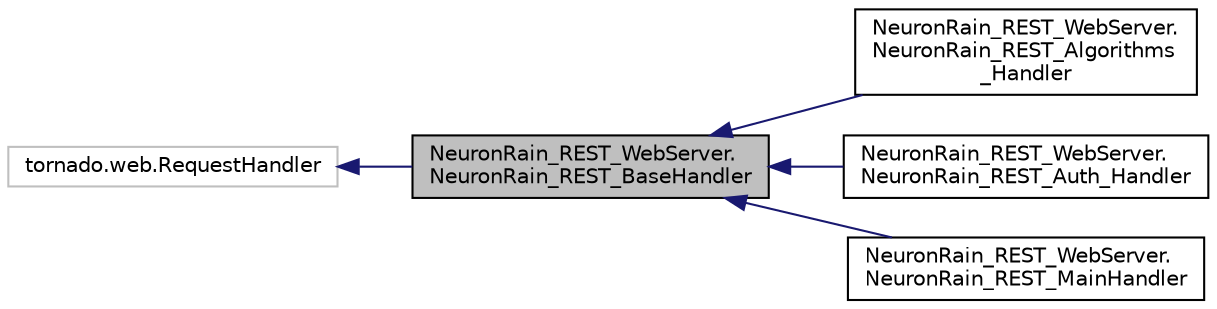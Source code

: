 digraph "NeuronRain_REST_WebServer.NeuronRain_REST_BaseHandler"
{
 // LATEX_PDF_SIZE
  edge [fontname="Helvetica",fontsize="10",labelfontname="Helvetica",labelfontsize="10"];
  node [fontname="Helvetica",fontsize="10",shape=record];
  rankdir="LR";
  Node1 [label="NeuronRain_REST_WebServer.\lNeuronRain_REST_BaseHandler",height=0.2,width=0.4,color="black", fillcolor="grey75", style="filled", fontcolor="black",tooltip=" "];
  Node2 -> Node1 [dir="back",color="midnightblue",fontsize="10",style="solid"];
  Node2 [label="tornado.web.RequestHandler",height=0.2,width=0.4,color="grey75", fillcolor="white", style="filled",tooltip=" "];
  Node1 -> Node3 [dir="back",color="midnightblue",fontsize="10",style="solid"];
  Node3 [label="NeuronRain_REST_WebServer.\lNeuronRain_REST_Algorithms\l_Handler",height=0.2,width=0.4,color="black", fillcolor="white", style="filled",URL="$classNeuronRain__REST__WebServer_1_1NeuronRain__REST__Algorithms__Handler.html",tooltip=" "];
  Node1 -> Node4 [dir="back",color="midnightblue",fontsize="10",style="solid"];
  Node4 [label="NeuronRain_REST_WebServer.\lNeuronRain_REST_Auth_Handler",height=0.2,width=0.4,color="black", fillcolor="white", style="filled",URL="$classNeuronRain__REST__WebServer_1_1NeuronRain__REST__Auth__Handler.html",tooltip=" "];
  Node1 -> Node5 [dir="back",color="midnightblue",fontsize="10",style="solid"];
  Node5 [label="NeuronRain_REST_WebServer.\lNeuronRain_REST_MainHandler",height=0.2,width=0.4,color="black", fillcolor="white", style="filled",URL="$classNeuronRain__REST__WebServer_1_1NeuronRain__REST__MainHandler.html",tooltip=" "];
}
